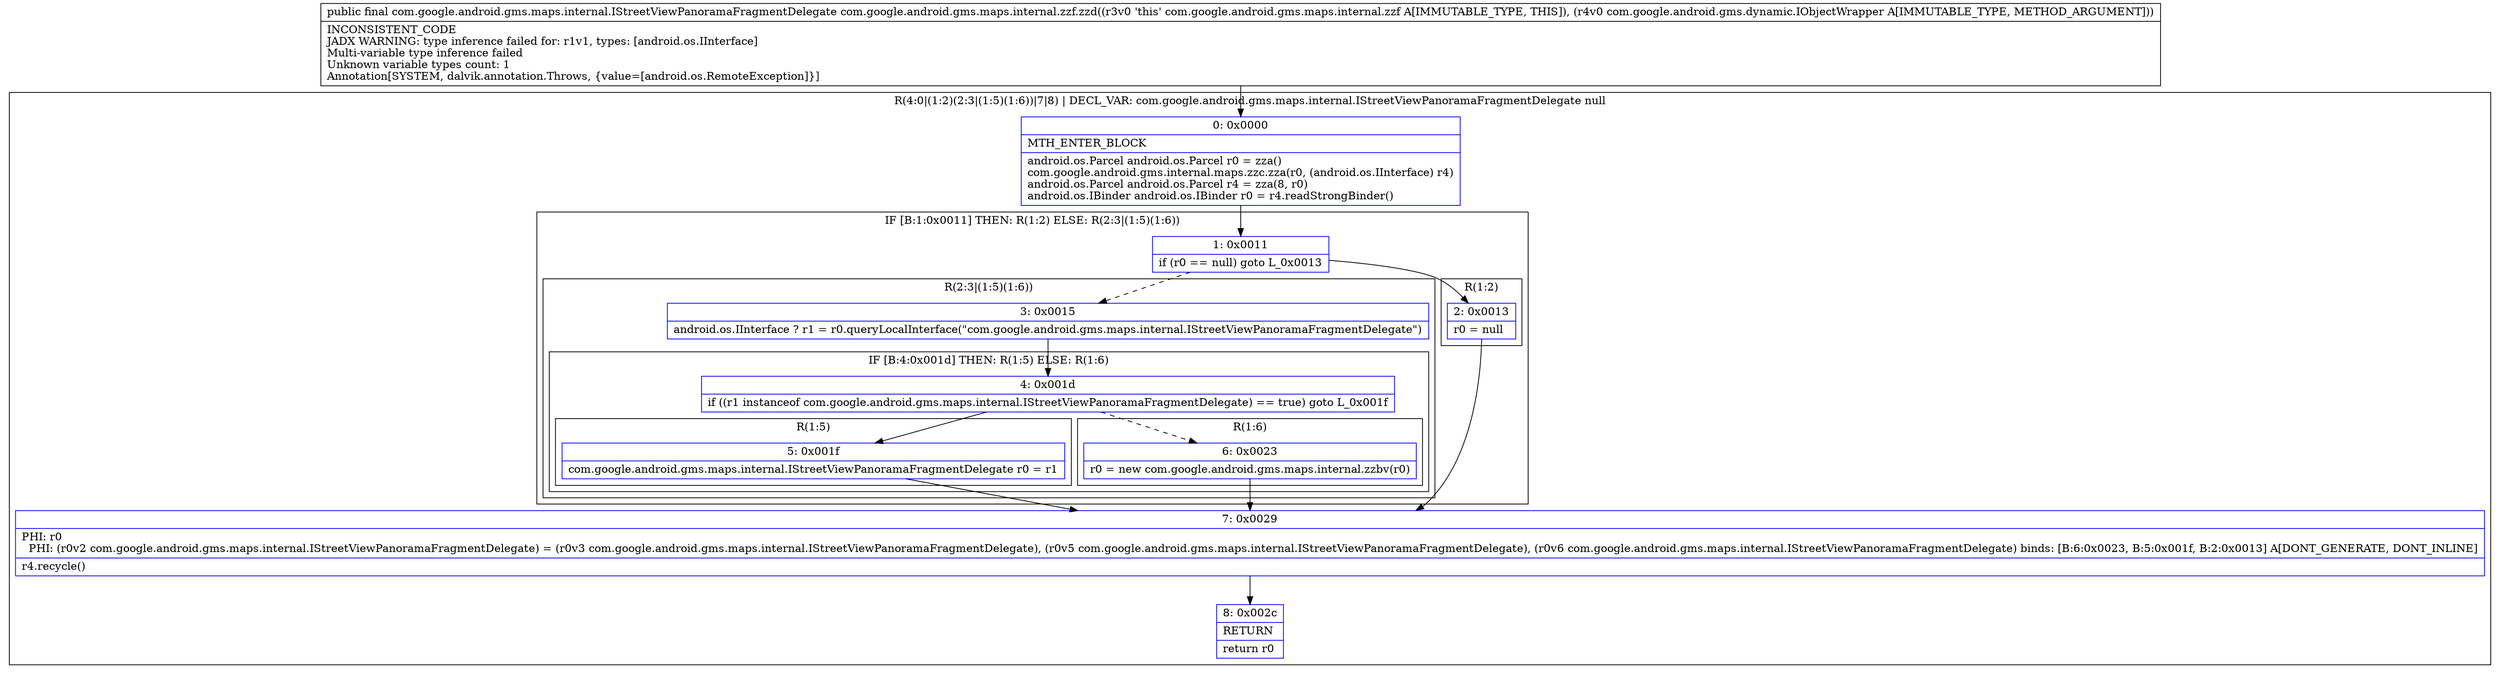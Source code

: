 digraph "CFG forcom.google.android.gms.maps.internal.zzf.zzd(Lcom\/google\/android\/gms\/dynamic\/IObjectWrapper;)Lcom\/google\/android\/gms\/maps\/internal\/IStreetViewPanoramaFragmentDelegate;" {
subgraph cluster_Region_264933308 {
label = "R(4:0|(1:2)(2:3|(1:5)(1:6))|7|8) | DECL_VAR: com.google.android.gms.maps.internal.IStreetViewPanoramaFragmentDelegate null\l";
node [shape=record,color=blue];
Node_0 [shape=record,label="{0\:\ 0x0000|MTH_ENTER_BLOCK\l|android.os.Parcel android.os.Parcel r0 = zza()\lcom.google.android.gms.internal.maps.zzc.zza(r0, (android.os.IInterface) r4)\landroid.os.Parcel android.os.Parcel r4 = zza(8, r0)\landroid.os.IBinder android.os.IBinder r0 = r4.readStrongBinder()\l}"];
subgraph cluster_IfRegion_772969810 {
label = "IF [B:1:0x0011] THEN: R(1:2) ELSE: R(2:3|(1:5)(1:6))";
node [shape=record,color=blue];
Node_1 [shape=record,label="{1\:\ 0x0011|if (r0 == null) goto L_0x0013\l}"];
subgraph cluster_Region_1608882631 {
label = "R(1:2)";
node [shape=record,color=blue];
Node_2 [shape=record,label="{2\:\ 0x0013|r0 = null\l}"];
}
subgraph cluster_Region_1862398515 {
label = "R(2:3|(1:5)(1:6))";
node [shape=record,color=blue];
Node_3 [shape=record,label="{3\:\ 0x0015|android.os.IInterface ? r1 = r0.queryLocalInterface(\"com.google.android.gms.maps.internal.IStreetViewPanoramaFragmentDelegate\")\l}"];
subgraph cluster_IfRegion_1058371682 {
label = "IF [B:4:0x001d] THEN: R(1:5) ELSE: R(1:6)";
node [shape=record,color=blue];
Node_4 [shape=record,label="{4\:\ 0x001d|if ((r1 instanceof com.google.android.gms.maps.internal.IStreetViewPanoramaFragmentDelegate) == true) goto L_0x001f\l}"];
subgraph cluster_Region_1709647916 {
label = "R(1:5)";
node [shape=record,color=blue];
Node_5 [shape=record,label="{5\:\ 0x001f|com.google.android.gms.maps.internal.IStreetViewPanoramaFragmentDelegate r0 = r1\l}"];
}
subgraph cluster_Region_1040971582 {
label = "R(1:6)";
node [shape=record,color=blue];
Node_6 [shape=record,label="{6\:\ 0x0023|r0 = new com.google.android.gms.maps.internal.zzbv(r0)\l}"];
}
}
}
}
Node_7 [shape=record,label="{7\:\ 0x0029|PHI: r0 \l  PHI: (r0v2 com.google.android.gms.maps.internal.IStreetViewPanoramaFragmentDelegate) = (r0v3 com.google.android.gms.maps.internal.IStreetViewPanoramaFragmentDelegate), (r0v5 com.google.android.gms.maps.internal.IStreetViewPanoramaFragmentDelegate), (r0v6 com.google.android.gms.maps.internal.IStreetViewPanoramaFragmentDelegate) binds: [B:6:0x0023, B:5:0x001f, B:2:0x0013] A[DONT_GENERATE, DONT_INLINE]\l|r4.recycle()\l}"];
Node_8 [shape=record,label="{8\:\ 0x002c|RETURN\l|return r0\l}"];
}
MethodNode[shape=record,label="{public final com.google.android.gms.maps.internal.IStreetViewPanoramaFragmentDelegate com.google.android.gms.maps.internal.zzf.zzd((r3v0 'this' com.google.android.gms.maps.internal.zzf A[IMMUTABLE_TYPE, THIS]), (r4v0 com.google.android.gms.dynamic.IObjectWrapper A[IMMUTABLE_TYPE, METHOD_ARGUMENT]))  | INCONSISTENT_CODE\lJADX WARNING: type inference failed for: r1v1, types: [android.os.IInterface]\lMulti\-variable type inference failed\lUnknown variable types count: 1\lAnnotation[SYSTEM, dalvik.annotation.Throws, \{value=[android.os.RemoteException]\}]\l}"];
MethodNode -> Node_0;
Node_0 -> Node_1;
Node_1 -> Node_2;
Node_1 -> Node_3[style=dashed];
Node_2 -> Node_7;
Node_3 -> Node_4;
Node_4 -> Node_5;
Node_4 -> Node_6[style=dashed];
Node_5 -> Node_7;
Node_6 -> Node_7;
Node_7 -> Node_8;
}

